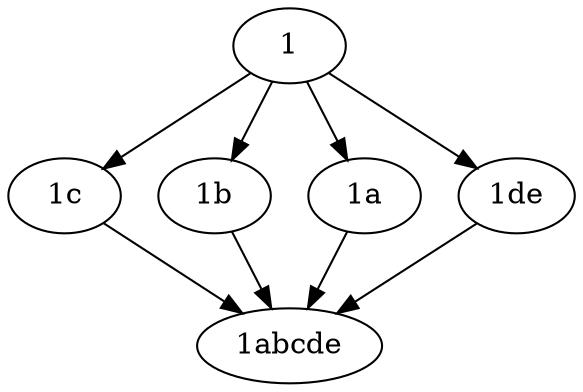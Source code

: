digraph G{
	"1" -> "1c"
	"1" -> "1b"
	"1" -> "1a"
	"1" -> "1de"
	"1c" -> "1abcde"
	"1b" -> "1abcde"
	"1a" -> "1abcde"
	"1de" -> "1abcde"
}